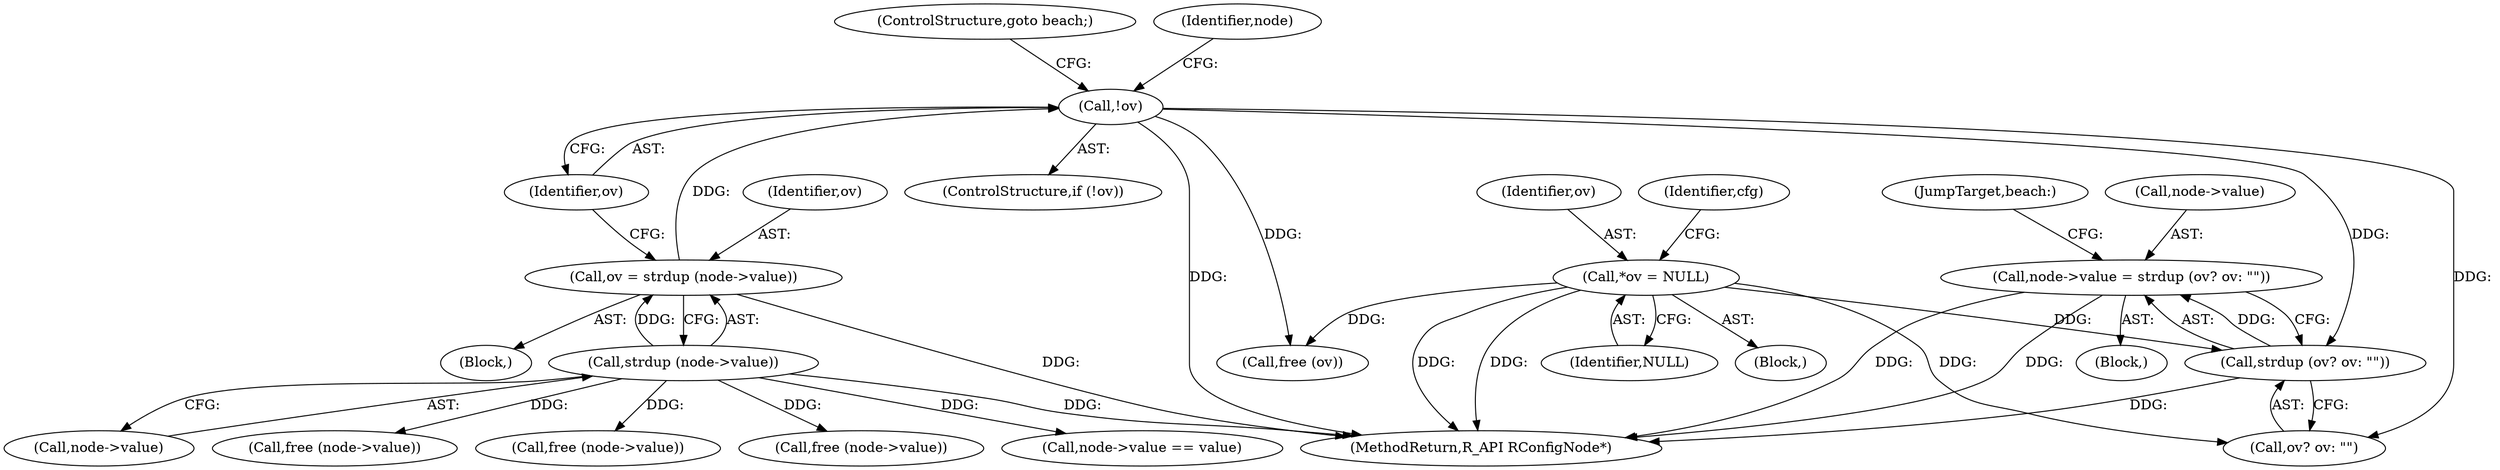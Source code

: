 digraph "0_radare2_f85bc674b2a2256a364fe796351bc1971e106005@API" {
"1000404" [label="(Call,node->value = strdup (ov? ov: \"\"))"];
"1000408" [label="(Call,strdup (ov? ov: \"\"))"];
"1000111" [label="(Call,*ov = NULL)"];
"1000161" [label="(Call,!ov)"];
"1000154" [label="(Call,ov = strdup (node->value))"];
"1000156" [label="(Call,strdup (node->value))"];
"1000118" [label="(Identifier,cfg)"];
"1000223" [label="(Call,free (node->value))"];
"1000155" [label="(Identifier,ov)"];
"1000400" [label="(Call,free (node->value))"];
"1000414" [label="(Call,free (ov))"];
"1000161" [label="(Call,!ov)"];
"1000389" [label="(Block,)"];
"1000413" [label="(JumpTarget,beach:)"];
"1000405" [label="(Call,node->value)"];
"1000113" [label="(Identifier,NULL)"];
"1000208" [label="(Call,free (node->value))"];
"1000408" [label="(Call,strdup (ov? ov: \"\"))"];
"1000404" [label="(Call,node->value = strdup (ov? ov: \"\"))"];
"1000164" [label="(ControlStructure,goto beach;)"];
"1000160" [label="(ControlStructure,if (!ov))"];
"1000162" [label="(Identifier,ov)"];
"1000154" [label="(Call,ov = strdup (node->value))"];
"1000105" [label="(Block,)"];
"1000180" [label="(Identifier,node)"];
"1000241" [label="(Call,node->value == value)"];
"1000156" [label="(Call,strdup (node->value))"];
"1000418" [label="(MethodReturn,R_API RConfigNode*)"];
"1000111" [label="(Call,*ov = NULL)"];
"1000409" [label="(Call,ov? ov: \"\")"];
"1000112" [label="(Identifier,ov)"];
"1000157" [label="(Call,node->value)"];
"1000153" [label="(Block,)"];
"1000404" -> "1000389"  [label="AST: "];
"1000404" -> "1000408"  [label="CFG: "];
"1000405" -> "1000404"  [label="AST: "];
"1000408" -> "1000404"  [label="AST: "];
"1000413" -> "1000404"  [label="CFG: "];
"1000404" -> "1000418"  [label="DDG: "];
"1000404" -> "1000418"  [label="DDG: "];
"1000408" -> "1000404"  [label="DDG: "];
"1000408" -> "1000409"  [label="CFG: "];
"1000409" -> "1000408"  [label="AST: "];
"1000408" -> "1000418"  [label="DDG: "];
"1000111" -> "1000408"  [label="DDG: "];
"1000161" -> "1000408"  [label="DDG: "];
"1000111" -> "1000105"  [label="AST: "];
"1000111" -> "1000113"  [label="CFG: "];
"1000112" -> "1000111"  [label="AST: "];
"1000113" -> "1000111"  [label="AST: "];
"1000118" -> "1000111"  [label="CFG: "];
"1000111" -> "1000418"  [label="DDG: "];
"1000111" -> "1000418"  [label="DDG: "];
"1000111" -> "1000409"  [label="DDG: "];
"1000111" -> "1000414"  [label="DDG: "];
"1000161" -> "1000160"  [label="AST: "];
"1000161" -> "1000162"  [label="CFG: "];
"1000162" -> "1000161"  [label="AST: "];
"1000164" -> "1000161"  [label="CFG: "];
"1000180" -> "1000161"  [label="CFG: "];
"1000161" -> "1000418"  [label="DDG: "];
"1000154" -> "1000161"  [label="DDG: "];
"1000161" -> "1000409"  [label="DDG: "];
"1000161" -> "1000414"  [label="DDG: "];
"1000154" -> "1000153"  [label="AST: "];
"1000154" -> "1000156"  [label="CFG: "];
"1000155" -> "1000154"  [label="AST: "];
"1000156" -> "1000154"  [label="AST: "];
"1000162" -> "1000154"  [label="CFG: "];
"1000154" -> "1000418"  [label="DDG: "];
"1000156" -> "1000154"  [label="DDG: "];
"1000156" -> "1000157"  [label="CFG: "];
"1000157" -> "1000156"  [label="AST: "];
"1000156" -> "1000418"  [label="DDG: "];
"1000156" -> "1000208"  [label="DDG: "];
"1000156" -> "1000223"  [label="DDG: "];
"1000156" -> "1000241"  [label="DDG: "];
"1000156" -> "1000400"  [label="DDG: "];
}
